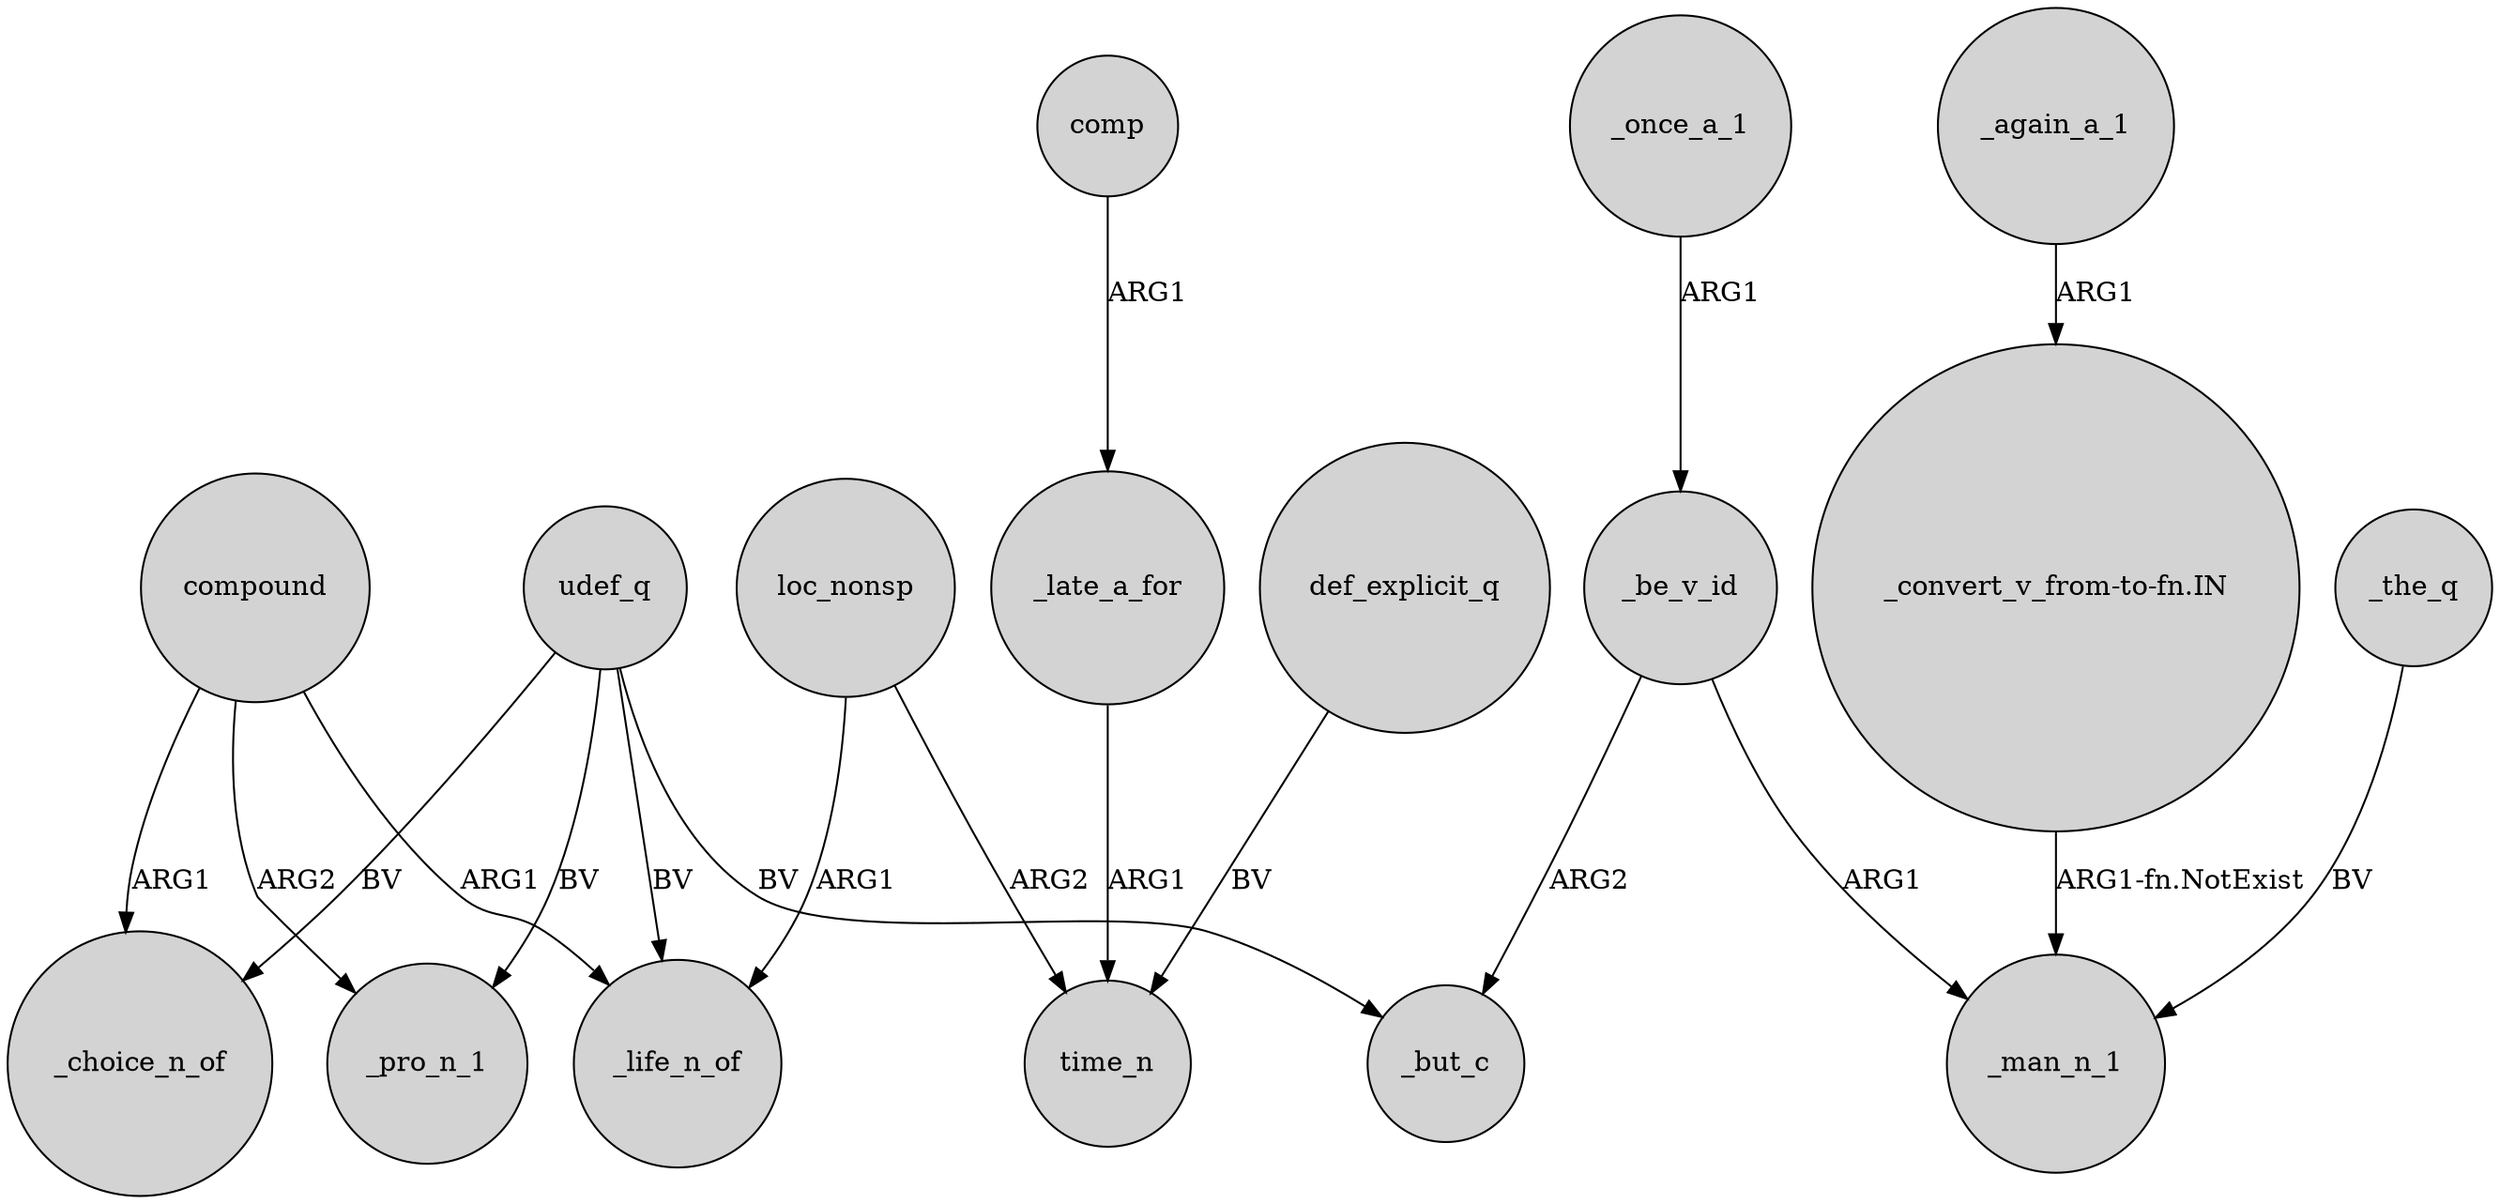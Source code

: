 digraph {
	node [shape=circle style=filled]
	compound -> _choice_n_of [label=ARG1]
	udef_q -> _choice_n_of [label=BV]
	_be_v_id -> _man_n_1 [label=ARG1]
	"_convert_v_from-to-fn.IN" -> _man_n_1 [label="ARG1-fn.NotExist"]
	_late_a_for -> time_n [label=ARG1]
	comp -> _late_a_for [label=ARG1]
	compound -> _life_n_of [label=ARG1]
	_the_q -> _man_n_1 [label=BV]
	udef_q -> _pro_n_1 [label=BV]
	_again_a_1 -> "_convert_v_from-to-fn.IN" [label=ARG1]
	_once_a_1 -> _be_v_id [label=ARG1]
	def_explicit_q -> time_n [label=BV]
	loc_nonsp -> time_n [label=ARG2]
	udef_q -> _life_n_of [label=BV]
	loc_nonsp -> _life_n_of [label=ARG1]
	udef_q -> _but_c [label=BV]
	compound -> _pro_n_1 [label=ARG2]
	_be_v_id -> _but_c [label=ARG2]
}
